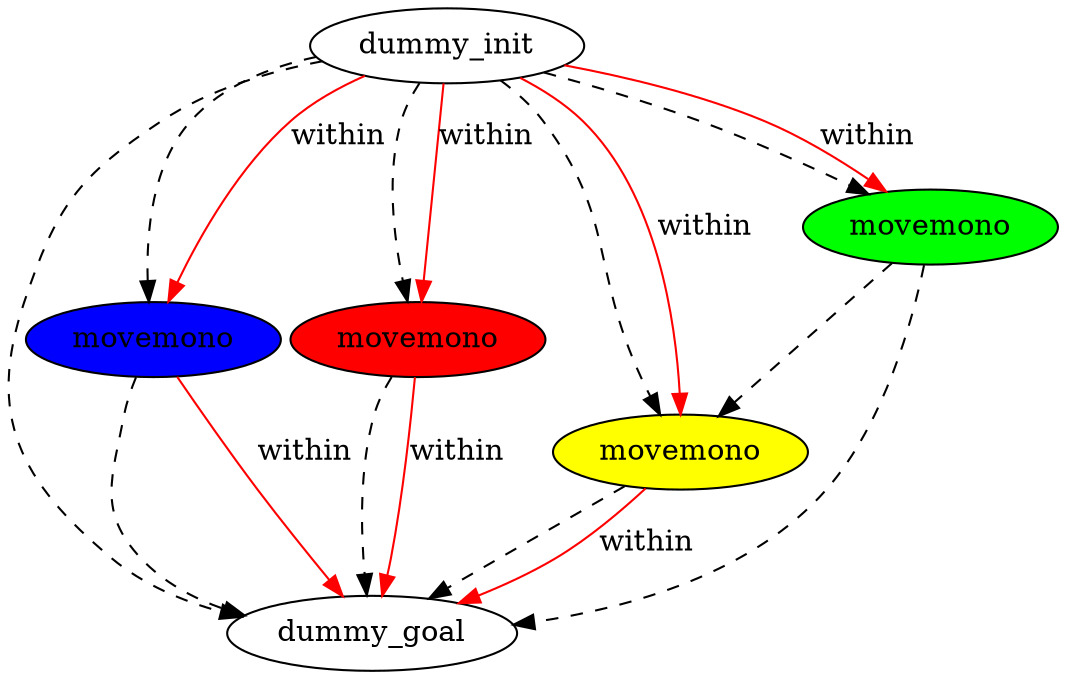 digraph {
	"d50d4252-e272-e218-b471-6f2a37188d41" [label=dummy_init fillcolor=white style=filled]
	"21b05f54-d4d3-1ea4-11e3-0cf090a1fe4b" [label=dummy_goal fillcolor=white style=filled]
	"a77b2089-7667-c8e1-f6c3-eb8d4f1ef627" [label=movemono fillcolor=blue style=filled]
	"fcf4dd11-f90d-d71f-5046-ebbc343a3200" [label=movemono fillcolor=red style=filled]
	"6722c765-7fb3-25a4-c063-e60c4b47624a" [label=movemono fillcolor=yellow style=filled]
	"413bfde5-fc27-a40a-e4e5-eec59aa463a9" [label=movemono fillcolor=green style=filled]
	"413bfde5-fc27-a40a-e4e5-eec59aa463a9" -> "21b05f54-d4d3-1ea4-11e3-0cf090a1fe4b" [color=black style=dashed]
	"d50d4252-e272-e218-b471-6f2a37188d41" -> "fcf4dd11-f90d-d71f-5046-ebbc343a3200" [color=black style=dashed]
	"d50d4252-e272-e218-b471-6f2a37188d41" -> "21b05f54-d4d3-1ea4-11e3-0cf090a1fe4b" [color=black style=dashed]
	"d50d4252-e272-e218-b471-6f2a37188d41" -> "413bfde5-fc27-a40a-e4e5-eec59aa463a9" [color=black style=dashed]
	"fcf4dd11-f90d-d71f-5046-ebbc343a3200" -> "21b05f54-d4d3-1ea4-11e3-0cf090a1fe4b" [color=black style=dashed]
	"a77b2089-7667-c8e1-f6c3-eb8d4f1ef627" -> "21b05f54-d4d3-1ea4-11e3-0cf090a1fe4b" [color=black style=dashed]
	"d50d4252-e272-e218-b471-6f2a37188d41" -> "6722c765-7fb3-25a4-c063-e60c4b47624a" [color=black style=dashed]
	"413bfde5-fc27-a40a-e4e5-eec59aa463a9" -> "6722c765-7fb3-25a4-c063-e60c4b47624a" [color=black style=dashed]
	"d50d4252-e272-e218-b471-6f2a37188d41" -> "a77b2089-7667-c8e1-f6c3-eb8d4f1ef627" [color=black style=dashed]
	"6722c765-7fb3-25a4-c063-e60c4b47624a" -> "21b05f54-d4d3-1ea4-11e3-0cf090a1fe4b" [color=black style=dashed]
	"fcf4dd11-f90d-d71f-5046-ebbc343a3200" -> "21b05f54-d4d3-1ea4-11e3-0cf090a1fe4b" [label=within color=red]
	"d50d4252-e272-e218-b471-6f2a37188d41" -> "413bfde5-fc27-a40a-e4e5-eec59aa463a9" [label=within color=red]
	"d50d4252-e272-e218-b471-6f2a37188d41" -> "a77b2089-7667-c8e1-f6c3-eb8d4f1ef627" [label=within color=red]
	"d50d4252-e272-e218-b471-6f2a37188d41" -> "fcf4dd11-f90d-d71f-5046-ebbc343a3200" [label=within color=red]
	"a77b2089-7667-c8e1-f6c3-eb8d4f1ef627" -> "21b05f54-d4d3-1ea4-11e3-0cf090a1fe4b" [label=within color=red]
	"d50d4252-e272-e218-b471-6f2a37188d41" -> "6722c765-7fb3-25a4-c063-e60c4b47624a" [label=within color=red]
	"6722c765-7fb3-25a4-c063-e60c4b47624a" -> "21b05f54-d4d3-1ea4-11e3-0cf090a1fe4b" [label=within color=red]
}
